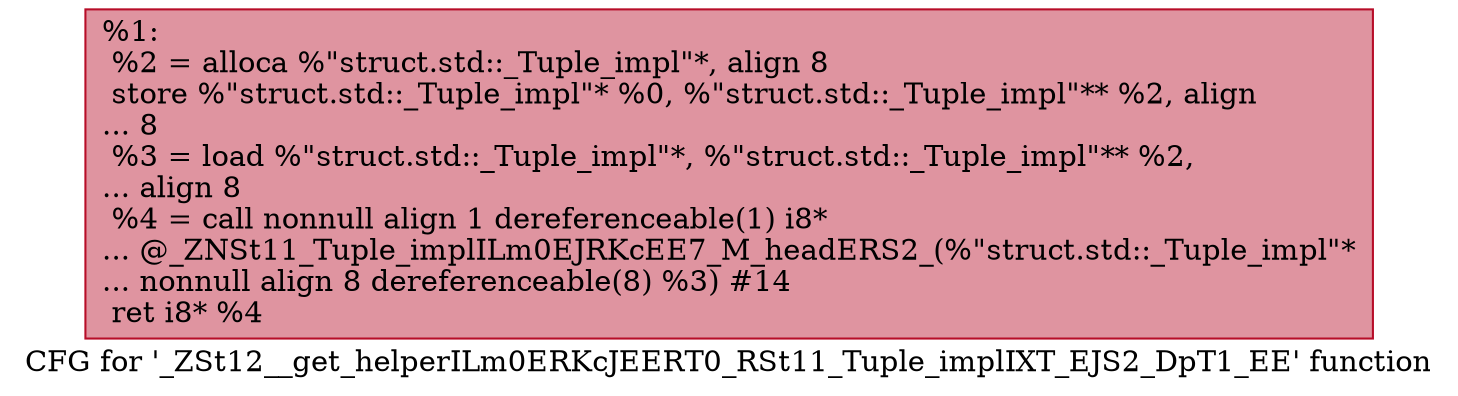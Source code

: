 digraph "CFG for '_ZSt12__get_helperILm0ERKcJEERT0_RSt11_Tuple_implIXT_EJS2_DpT1_EE' function" {
	label="CFG for '_ZSt12__get_helperILm0ERKcJEERT0_RSt11_Tuple_implIXT_EJS2_DpT1_EE' function";

	Node0x557bfd52bec0 [shape=record,color="#b70d28ff", style=filled, fillcolor="#b70d2870",label="{%1:\l  %2 = alloca %\"struct.std::_Tuple_impl\"*, align 8\l  store %\"struct.std::_Tuple_impl\"* %0, %\"struct.std::_Tuple_impl\"** %2, align\l... 8\l  %3 = load %\"struct.std::_Tuple_impl\"*, %\"struct.std::_Tuple_impl\"** %2,\l... align 8\l  %4 = call nonnull align 1 dereferenceable(1) i8*\l... @_ZNSt11_Tuple_implILm0EJRKcEE7_M_headERS2_(%\"struct.std::_Tuple_impl\"*\l... nonnull align 8 dereferenceable(8) %3) #14\l  ret i8* %4\l}"];
}
